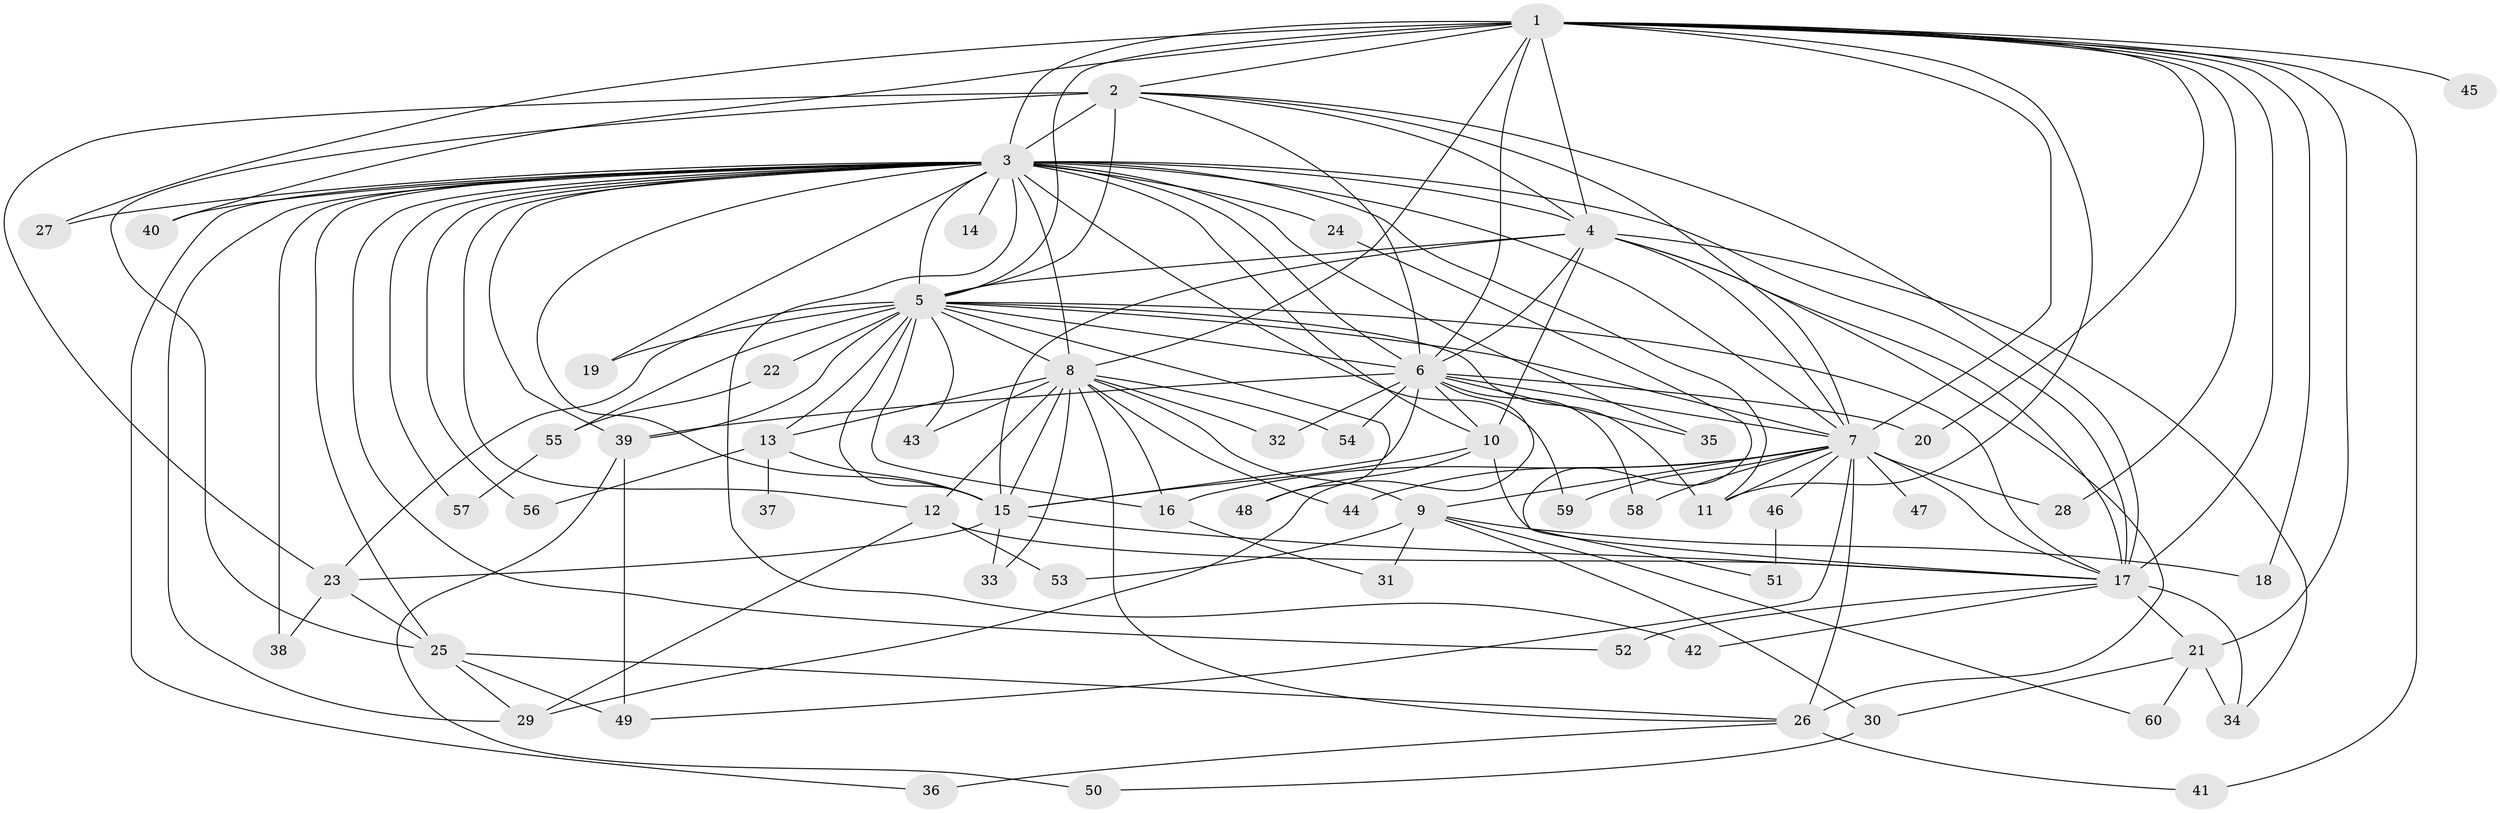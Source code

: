 // original degree distribution, {22: 0.008403361344537815, 14: 0.008403361344537815, 13: 0.008403361344537815, 30: 0.008403361344537815, 19: 0.01680672268907563, 21: 0.008403361344537815, 23: 0.008403361344537815, 24: 0.01680672268907563, 4: 0.058823529411764705, 6: 0.04201680672268908, 16: 0.008403361344537815, 7: 0.025210084033613446, 5: 0.04201680672268908, 2: 0.5630252100840336, 3: 0.17647058823529413}
// Generated by graph-tools (version 1.1) at 2025/34/03/09/25 02:34:39]
// undirected, 60 vertices, 146 edges
graph export_dot {
graph [start="1"]
  node [color=gray90,style=filled];
  1;
  2;
  3;
  4;
  5;
  6;
  7;
  8;
  9;
  10;
  11;
  12;
  13;
  14;
  15;
  16;
  17;
  18;
  19;
  20;
  21;
  22;
  23;
  24;
  25;
  26;
  27;
  28;
  29;
  30;
  31;
  32;
  33;
  34;
  35;
  36;
  37;
  38;
  39;
  40;
  41;
  42;
  43;
  44;
  45;
  46;
  47;
  48;
  49;
  50;
  51;
  52;
  53;
  54;
  55;
  56;
  57;
  58;
  59;
  60;
  1 -- 2 [weight=2.0];
  1 -- 3 [weight=3.0];
  1 -- 4 [weight=2.0];
  1 -- 5 [weight=3.0];
  1 -- 6 [weight=1.0];
  1 -- 7 [weight=1.0];
  1 -- 8 [weight=1.0];
  1 -- 11 [weight=1.0];
  1 -- 17 [weight=1.0];
  1 -- 18 [weight=1.0];
  1 -- 20 [weight=1.0];
  1 -- 21 [weight=1.0];
  1 -- 27 [weight=1.0];
  1 -- 28 [weight=1.0];
  1 -- 40 [weight=1.0];
  1 -- 41 [weight=1.0];
  1 -- 45 [weight=2.0];
  2 -- 3 [weight=14.0];
  2 -- 4 [weight=3.0];
  2 -- 5 [weight=4.0];
  2 -- 6 [weight=3.0];
  2 -- 7 [weight=3.0];
  2 -- 17 [weight=1.0];
  2 -- 23 [weight=2.0];
  2 -- 25 [weight=1.0];
  3 -- 4 [weight=5.0];
  3 -- 5 [weight=6.0];
  3 -- 6 [weight=2.0];
  3 -- 7 [weight=2.0];
  3 -- 8 [weight=2.0];
  3 -- 10 [weight=1.0];
  3 -- 11 [weight=2.0];
  3 -- 12 [weight=1.0];
  3 -- 14 [weight=1.0];
  3 -- 15 [weight=2.0];
  3 -- 17 [weight=3.0];
  3 -- 19 [weight=1.0];
  3 -- 24 [weight=2.0];
  3 -- 25 [weight=2.0];
  3 -- 27 [weight=1.0];
  3 -- 29 [weight=1.0];
  3 -- 35 [weight=1.0];
  3 -- 36 [weight=1.0];
  3 -- 38 [weight=2.0];
  3 -- 39 [weight=1.0];
  3 -- 40 [weight=1.0];
  3 -- 42 [weight=1.0];
  3 -- 52 [weight=1.0];
  3 -- 56 [weight=1.0];
  3 -- 57 [weight=1.0];
  3 -- 59 [weight=1.0];
  4 -- 5 [weight=2.0];
  4 -- 6 [weight=1.0];
  4 -- 7 [weight=1.0];
  4 -- 10 [weight=1.0];
  4 -- 15 [weight=10.0];
  4 -- 17 [weight=1.0];
  4 -- 26 [weight=2.0];
  4 -- 34 [weight=1.0];
  5 -- 6 [weight=3.0];
  5 -- 7 [weight=2.0];
  5 -- 8 [weight=1.0];
  5 -- 11 [weight=1.0];
  5 -- 13 [weight=1.0];
  5 -- 15 [weight=1.0];
  5 -- 16 [weight=2.0];
  5 -- 17 [weight=1.0];
  5 -- 19 [weight=1.0];
  5 -- 22 [weight=1.0];
  5 -- 23 [weight=1.0];
  5 -- 39 [weight=1.0];
  5 -- 43 [weight=1.0];
  5 -- 48 [weight=1.0];
  5 -- 55 [weight=1.0];
  6 -- 7 [weight=1.0];
  6 -- 10 [weight=2.0];
  6 -- 15 [weight=1.0];
  6 -- 20 [weight=1.0];
  6 -- 29 [weight=1.0];
  6 -- 32 [weight=1.0];
  6 -- 35 [weight=1.0];
  6 -- 39 [weight=1.0];
  6 -- 54 [weight=1.0];
  6 -- 58 [weight=1.0];
  7 -- 9 [weight=1.0];
  7 -- 11 [weight=1.0];
  7 -- 16 [weight=1.0];
  7 -- 17 [weight=1.0];
  7 -- 26 [weight=1.0];
  7 -- 28 [weight=1.0];
  7 -- 44 [weight=1.0];
  7 -- 46 [weight=1.0];
  7 -- 47 [weight=1.0];
  7 -- 49 [weight=1.0];
  7 -- 58 [weight=1.0];
  7 -- 59 [weight=1.0];
  8 -- 9 [weight=1.0];
  8 -- 12 [weight=1.0];
  8 -- 13 [weight=1.0];
  8 -- 15 [weight=2.0];
  8 -- 16 [weight=1.0];
  8 -- 26 [weight=1.0];
  8 -- 32 [weight=1.0];
  8 -- 33 [weight=1.0];
  8 -- 43 [weight=1.0];
  8 -- 44 [weight=1.0];
  8 -- 54 [weight=1.0];
  9 -- 18 [weight=1.0];
  9 -- 30 [weight=1.0];
  9 -- 31 [weight=1.0];
  9 -- 53 [weight=1.0];
  9 -- 60 [weight=1.0];
  10 -- 15 [weight=1.0];
  10 -- 17 [weight=1.0];
  10 -- 48 [weight=1.0];
  12 -- 17 [weight=1.0];
  12 -- 29 [weight=1.0];
  12 -- 53 [weight=1.0];
  13 -- 15 [weight=1.0];
  13 -- 37 [weight=1.0];
  13 -- 56 [weight=1.0];
  15 -- 17 [weight=1.0];
  15 -- 23 [weight=1.0];
  15 -- 33 [weight=1.0];
  16 -- 31 [weight=1.0];
  17 -- 21 [weight=2.0];
  17 -- 34 [weight=1.0];
  17 -- 42 [weight=1.0];
  17 -- 52 [weight=1.0];
  21 -- 30 [weight=1.0];
  21 -- 34 [weight=2.0];
  21 -- 60 [weight=1.0];
  22 -- 55 [weight=1.0];
  23 -- 25 [weight=1.0];
  23 -- 38 [weight=1.0];
  24 -- 51 [weight=1.0];
  25 -- 26 [weight=1.0];
  25 -- 29 [weight=1.0];
  25 -- 49 [weight=1.0];
  26 -- 36 [weight=1.0];
  26 -- 41 [weight=1.0];
  30 -- 50 [weight=1.0];
  39 -- 49 [weight=1.0];
  39 -- 50 [weight=1.0];
  46 -- 51 [weight=1.0];
  55 -- 57 [weight=1.0];
}
